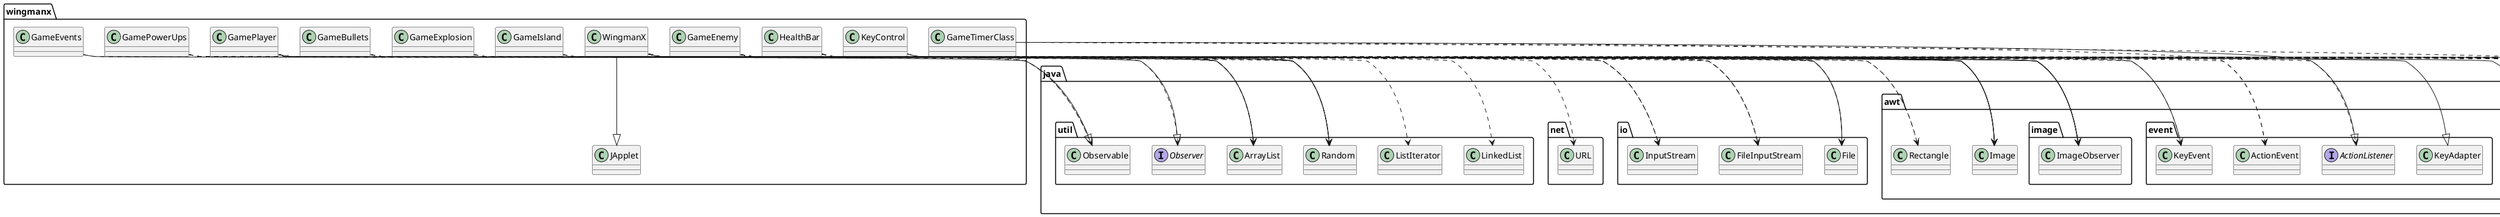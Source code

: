 @startuml
annotation java.lang.Override
class java.awt.Image
class java.awt.Rectangle
class java.awt.event.ActionEvent
class java.awt.event.KeyAdapter
class java.awt.event.KeyEvent
class java.awt.image.ImageObserver
class java.io.File
class java.io.FileInputStream
class java.io.InputStream
class java.net.URL
class java.util.ArrayList
class java.util.LinkedList
class java.util.ListIterator
class java.util.Observable
class java.util.Random
class javax.imageio.ImageIO
class javax.sound.sampled.AudioInputStream
class javax.sound.sampled.AudioSystem
class javax.swing.Timer
class sun.audio.AudioPlayer
class sun.audio.AudioStream
class wingmanx.GameBullets
class wingmanx.GameEnemy
class wingmanx.GameEvents
class wingmanx.GameExplosion
class wingmanx.GameIsland
class wingmanx.GamePlayer
class wingmanx.GamePowerUps
class wingmanx.GameTimerClass
class wingmanx.HealthBar
class wingmanx.JApplet
class wingmanx.KeyControl
class wingmanx.WingmanX
interface java.awt.event.ActionListener
interface java.lang.Runnable
interface java.util.Observer
wingmanx.GameBullets ..> java.awt.Image
wingmanx.GameBullets ..> java.awt.Rectangle
wingmanx.GameBullets ..> java.awt.image.ImageObserver
wingmanx.GameBullets ..> java.util.Random
wingmanx.GameEnemy ..> java.awt.Image
wingmanx.GameEnemy ..> java.awt.image.ImageObserver
wingmanx.GameEnemy ..> java.io.File
wingmanx.GameEnemy ..> java.io.FileInputStream
wingmanx.GameEnemy ..> java.io.InputStream
wingmanx.GameEnemy ..> java.util.ArrayList
wingmanx.GameEnemy ..> java.util.Random
wingmanx.GameEnemy ..> javax.imageio.ImageIO
wingmanx.GameEnemy ..> sun.audio.AudioPlayer
wingmanx.GameEnemy ..> sun.audio.AudioStream
wingmanx.GameEvents ..> java.awt.event.KeyEvent
wingmanx.GameEvents --|> java.util.Observable
wingmanx.GameExplosion ..> java.awt.Image
wingmanx.GameExplosion ..> java.awt.image.ImageObserver
wingmanx.GameExplosion ..> java.util.ArrayList
wingmanx.GameIsland ..> java.awt.Image
wingmanx.GameIsland ..> java.awt.image.ImageObserver
wingmanx.GameIsland ..> java.util.Random
wingmanx.GamePlayer ..> java.awt.Image
wingmanx.GamePlayer ..> java.awt.Rectangle
wingmanx.GamePlayer ..> java.awt.event.KeyEvent
wingmanx.GamePlayer ..> java.awt.image.ImageObserver
wingmanx.GamePlayer ..> java.io.File
wingmanx.GamePlayer ..> java.io.FileInputStream
wingmanx.GamePlayer ..> java.io.InputStream
wingmanx.GamePlayer ..> java.util.ArrayList
wingmanx.GamePlayer ..> java.util.Observable
wingmanx.GamePlayer ..> sun.audio.AudioPlayer
wingmanx.GamePlayer ..> sun.audio.AudioStream
wingmanx.GamePlayer --|> java.util.Observer
wingmanx.GamePowerUps ..> java.awt.Image
wingmanx.GamePowerUps ..> java.awt.image.ImageObserver
wingmanx.GamePowerUps ..> java.util.ArrayList
wingmanx.GamePowerUps ..> java.util.Random
wingmanx.GameTimerClass ..> java.lang.Override
wingmanx.GameTimerClass ..> java.awt.event.ActionEvent
wingmanx.GameTimerClass --|> java.awt.event.ActionListener
wingmanx.HealthBar ..> java.awt.Image
wingmanx.HealthBar ..> java.awt.image.ImageObserver
wingmanx.HealthBar ..> java.io.File
wingmanx.HealthBar ..> java.util.Random
wingmanx.HealthBar ..> javax.imageio.ImageIO
wingmanx.KeyControl --|> java.awt.event.KeyAdapter
wingmanx.KeyControl ..> java.awt.event.KeyEvent
wingmanx.WingmanX ..> java.lang.Override
wingmanx.WingmanX ..> java.awt.event.ActionEvent
wingmanx.WingmanX ..> java.io.File
wingmanx.WingmanX ..> java.io.FileInputStream
wingmanx.WingmanX ..> java.io.InputStream
wingmanx.WingmanX ..> java.net.URL
wingmanx.WingmanX ..> java.util.ArrayList
wingmanx.WingmanX ..> java.util.LinkedList
wingmanx.WingmanX ..> java.util.ListIterator
wingmanx.WingmanX ..> java.util.Observable
wingmanx.WingmanX ..> java.util.Random
wingmanx.WingmanX ..> javax.imageio.ImageIO
wingmanx.WingmanX ..> javax.sound.sampled.AudioInputStream
wingmanx.WingmanX ..> javax.sound.sampled.AudioSystem
wingmanx.WingmanX ..> javax.swing.Timer
wingmanx.WingmanX ..> sun.audio.AudioPlayer
wingmanx.WingmanX ..> sun.audio.AudioStream
wingmanx.WingmanX --|> wingmanx.JApplet
wingmanx.WingmanX ..> java.awt.event.ActionListener
wingmanx.WingmanX --|> java.lang.Runnable
wingmanx.WingmanX ..> java.util.Observer
@enduml